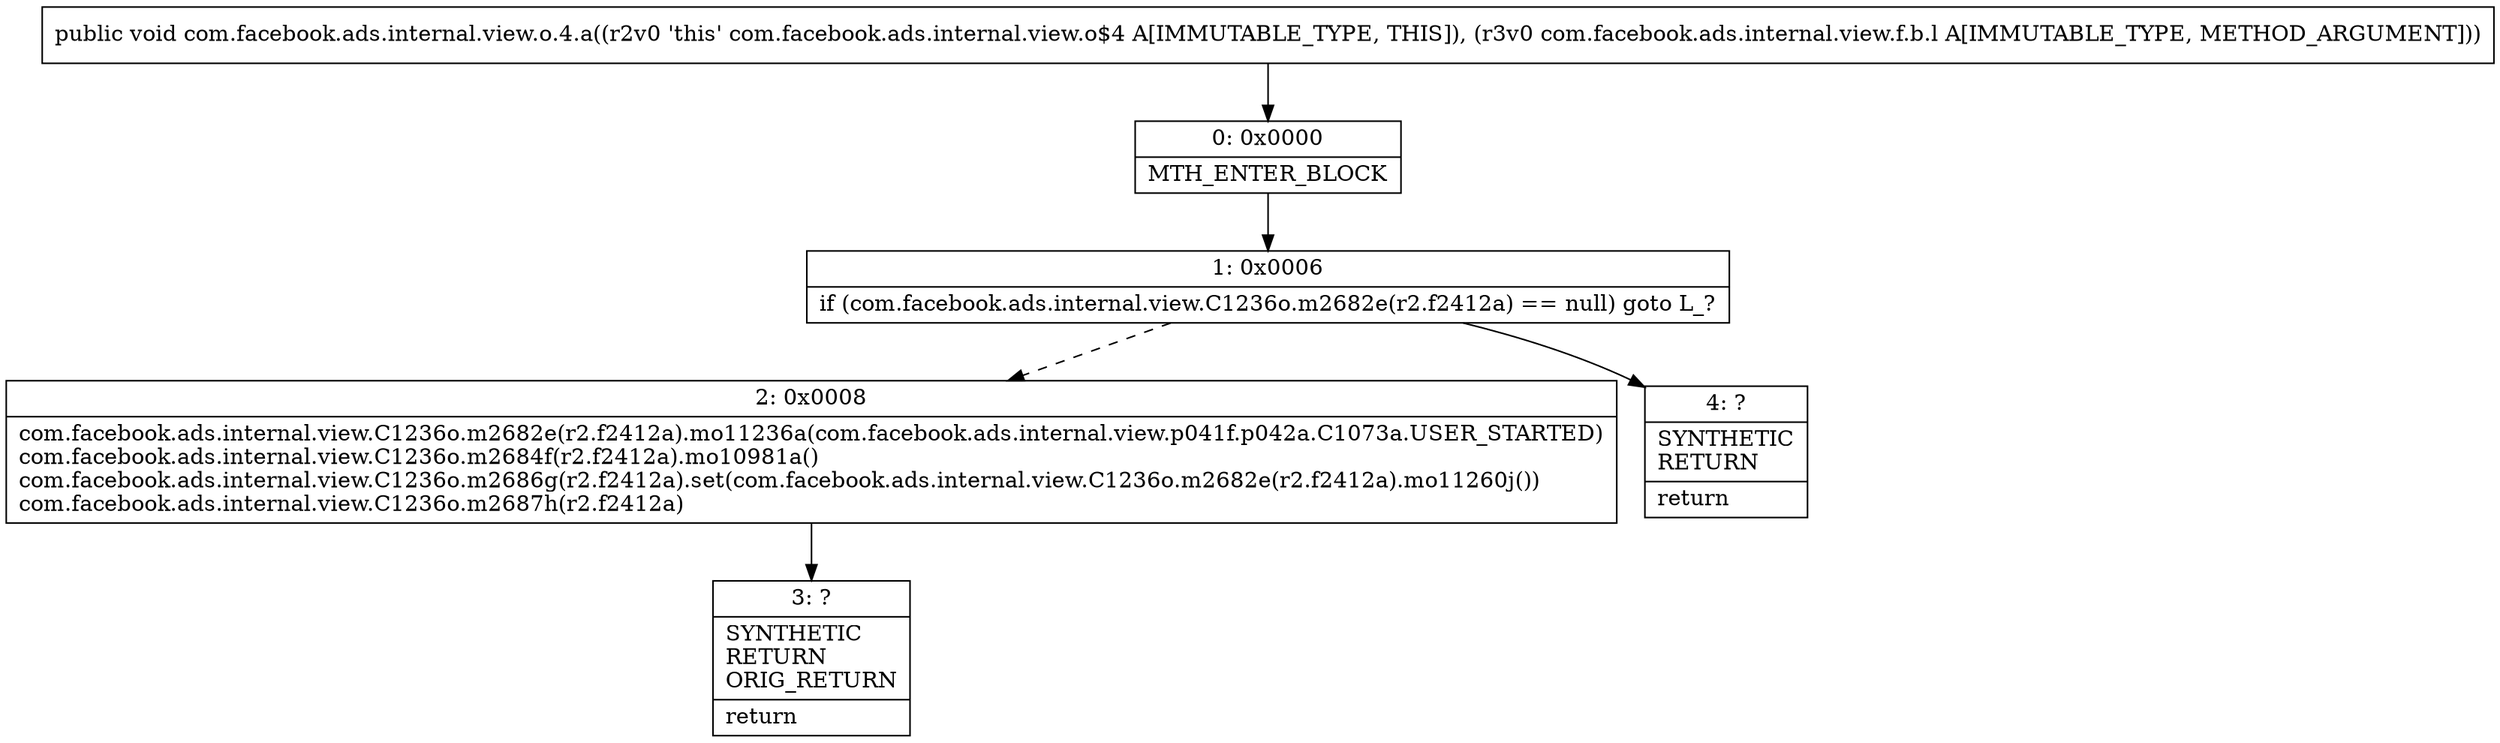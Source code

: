 digraph "CFG forcom.facebook.ads.internal.view.o.4.a(Lcom\/facebook\/ads\/internal\/view\/f\/b\/l;)V" {
Node_0 [shape=record,label="{0\:\ 0x0000|MTH_ENTER_BLOCK\l}"];
Node_1 [shape=record,label="{1\:\ 0x0006|if (com.facebook.ads.internal.view.C1236o.m2682e(r2.f2412a) == null) goto L_?\l}"];
Node_2 [shape=record,label="{2\:\ 0x0008|com.facebook.ads.internal.view.C1236o.m2682e(r2.f2412a).mo11236a(com.facebook.ads.internal.view.p041f.p042a.C1073a.USER_STARTED)\lcom.facebook.ads.internal.view.C1236o.m2684f(r2.f2412a).mo10981a()\lcom.facebook.ads.internal.view.C1236o.m2686g(r2.f2412a).set(com.facebook.ads.internal.view.C1236o.m2682e(r2.f2412a).mo11260j())\lcom.facebook.ads.internal.view.C1236o.m2687h(r2.f2412a)\l}"];
Node_3 [shape=record,label="{3\:\ ?|SYNTHETIC\lRETURN\lORIG_RETURN\l|return\l}"];
Node_4 [shape=record,label="{4\:\ ?|SYNTHETIC\lRETURN\l|return\l}"];
MethodNode[shape=record,label="{public void com.facebook.ads.internal.view.o.4.a((r2v0 'this' com.facebook.ads.internal.view.o$4 A[IMMUTABLE_TYPE, THIS]), (r3v0 com.facebook.ads.internal.view.f.b.l A[IMMUTABLE_TYPE, METHOD_ARGUMENT])) }"];
MethodNode -> Node_0;
Node_0 -> Node_1;
Node_1 -> Node_2[style=dashed];
Node_1 -> Node_4;
Node_2 -> Node_3;
}

